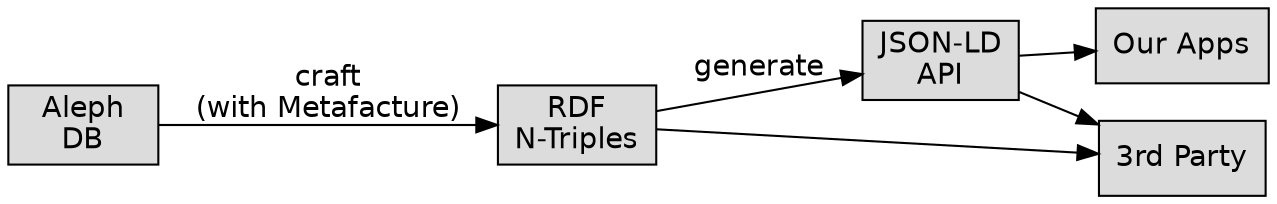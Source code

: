 digraph {
	rankdir=LR
	node[shape=box style=filled fillcolor=gainsboro width=1 fontname=helvetica]
	graph[fontname=helvetica]
	edge[fontname=helvetica]
	
	db[label="Aleph\nDB"]
	rdf[label="RDF\nN-Triples"]
	json[label="JSON-LD\nAPI"]
	apps[label="Our Apps"]
	third[label="3rd Party"]
	
	db->rdf[label="craft\n(with Metafacture)"]
	rdf->json[label=generate]
	json->apps
	json->third
	rdf->third 
}
